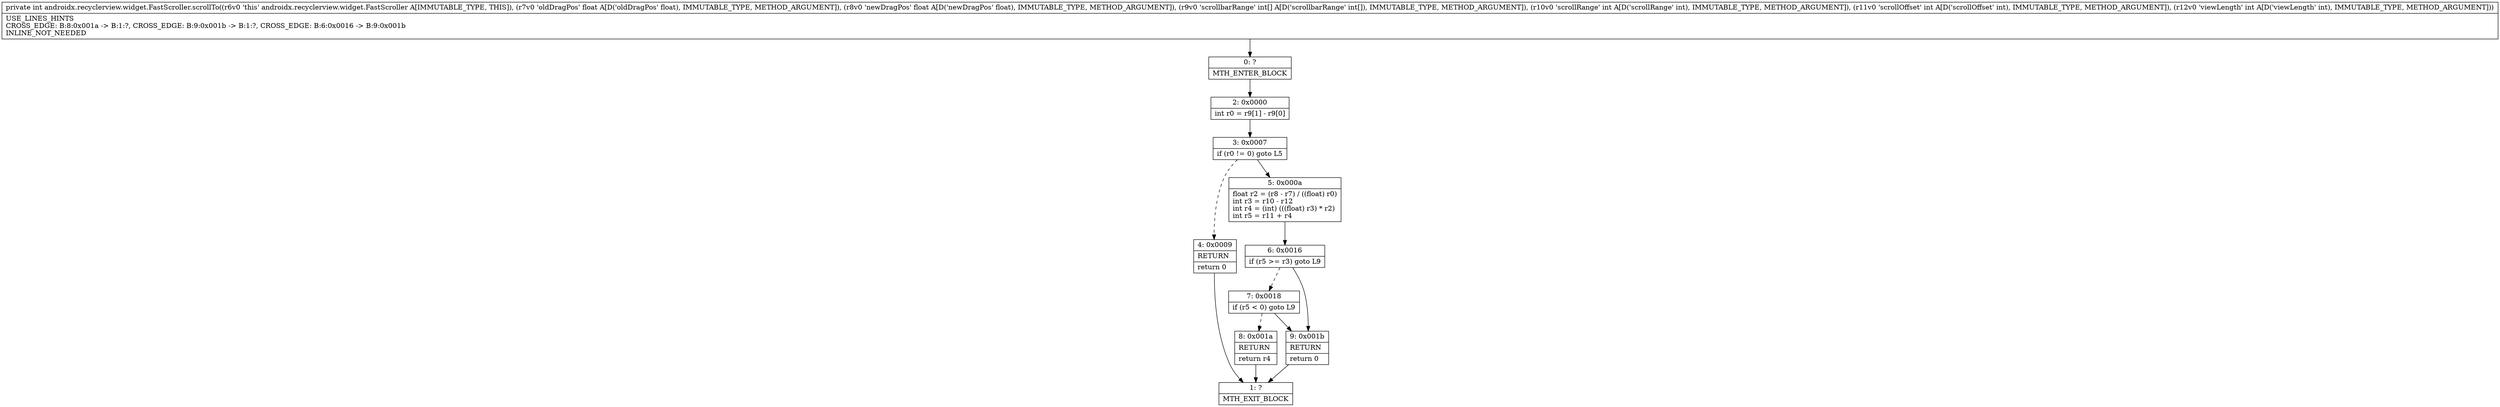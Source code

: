 digraph "CFG forandroidx.recyclerview.widget.FastScroller.scrollTo(FF[IIII)I" {
Node_0 [shape=record,label="{0\:\ ?|MTH_ENTER_BLOCK\l}"];
Node_2 [shape=record,label="{2\:\ 0x0000|int r0 = r9[1] \- r9[0]\l}"];
Node_3 [shape=record,label="{3\:\ 0x0007|if (r0 != 0) goto L5\l}"];
Node_4 [shape=record,label="{4\:\ 0x0009|RETURN\l|return 0\l}"];
Node_1 [shape=record,label="{1\:\ ?|MTH_EXIT_BLOCK\l}"];
Node_5 [shape=record,label="{5\:\ 0x000a|float r2 = (r8 \- r7) \/ ((float) r0)\lint r3 = r10 \- r12\lint r4 = (int) (((float) r3) * r2)\lint r5 = r11 + r4\l}"];
Node_6 [shape=record,label="{6\:\ 0x0016|if (r5 \>= r3) goto L9\l}"];
Node_7 [shape=record,label="{7\:\ 0x0018|if (r5 \< 0) goto L9\l}"];
Node_8 [shape=record,label="{8\:\ 0x001a|RETURN\l|return r4\l}"];
Node_9 [shape=record,label="{9\:\ 0x001b|RETURN\l|return 0\l}"];
MethodNode[shape=record,label="{private int androidx.recyclerview.widget.FastScroller.scrollTo((r6v0 'this' androidx.recyclerview.widget.FastScroller A[IMMUTABLE_TYPE, THIS]), (r7v0 'oldDragPos' float A[D('oldDragPos' float), IMMUTABLE_TYPE, METHOD_ARGUMENT]), (r8v0 'newDragPos' float A[D('newDragPos' float), IMMUTABLE_TYPE, METHOD_ARGUMENT]), (r9v0 'scrollbarRange' int[] A[D('scrollbarRange' int[]), IMMUTABLE_TYPE, METHOD_ARGUMENT]), (r10v0 'scrollRange' int A[D('scrollRange' int), IMMUTABLE_TYPE, METHOD_ARGUMENT]), (r11v0 'scrollOffset' int A[D('scrollOffset' int), IMMUTABLE_TYPE, METHOD_ARGUMENT]), (r12v0 'viewLength' int A[D('viewLength' int), IMMUTABLE_TYPE, METHOD_ARGUMENT]))  | USE_LINES_HINTS\lCROSS_EDGE: B:8:0x001a \-\> B:1:?, CROSS_EDGE: B:9:0x001b \-\> B:1:?, CROSS_EDGE: B:6:0x0016 \-\> B:9:0x001b\lINLINE_NOT_NEEDED\l}"];
MethodNode -> Node_0;Node_0 -> Node_2;
Node_2 -> Node_3;
Node_3 -> Node_4[style=dashed];
Node_3 -> Node_5;
Node_4 -> Node_1;
Node_5 -> Node_6;
Node_6 -> Node_7[style=dashed];
Node_6 -> Node_9;
Node_7 -> Node_8[style=dashed];
Node_7 -> Node_9;
Node_8 -> Node_1;
Node_9 -> Node_1;
}

